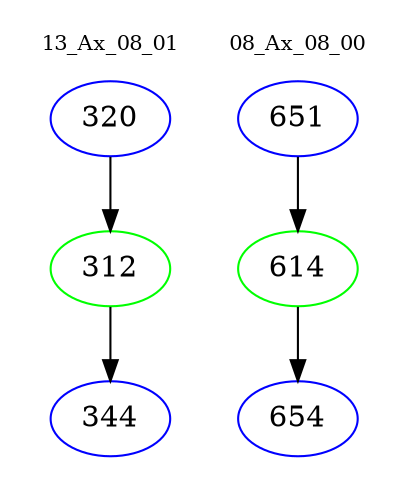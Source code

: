 digraph{
subgraph cluster_0 {
color = white
label = "13_Ax_08_01";
fontsize=10;
T0_320 [label="320", color="blue"]
T0_320 -> T0_312 [color="black"]
T0_312 [label="312", color="green"]
T0_312 -> T0_344 [color="black"]
T0_344 [label="344", color="blue"]
}
subgraph cluster_1 {
color = white
label = "08_Ax_08_00";
fontsize=10;
T1_651 [label="651", color="blue"]
T1_651 -> T1_614 [color="black"]
T1_614 [label="614", color="green"]
T1_614 -> T1_654 [color="black"]
T1_654 [label="654", color="blue"]
}
}
